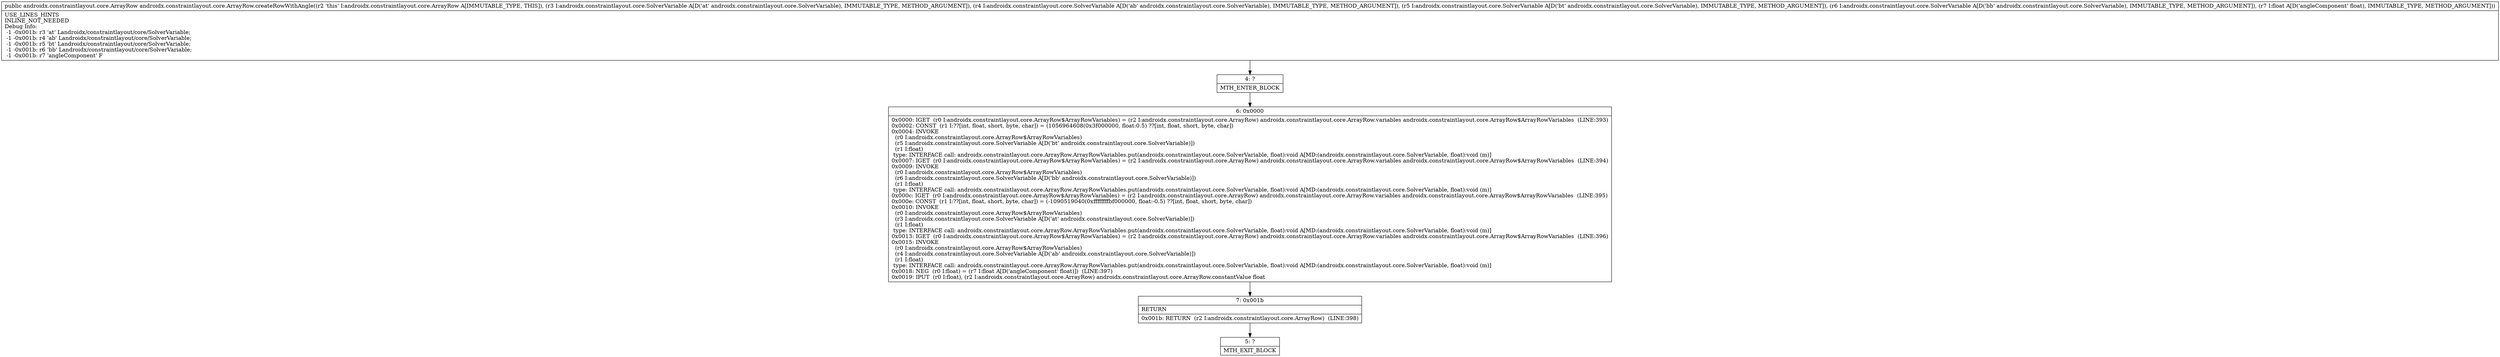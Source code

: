 digraph "CFG forandroidx.constraintlayout.core.ArrayRow.createRowWithAngle(Landroidx\/constraintlayout\/core\/SolverVariable;Landroidx\/constraintlayout\/core\/SolverVariable;Landroidx\/constraintlayout\/core\/SolverVariable;Landroidx\/constraintlayout\/core\/SolverVariable;F)Landroidx\/constraintlayout\/core\/ArrayRow;" {
Node_4 [shape=record,label="{4\:\ ?|MTH_ENTER_BLOCK\l}"];
Node_6 [shape=record,label="{6\:\ 0x0000|0x0000: IGET  (r0 I:androidx.constraintlayout.core.ArrayRow$ArrayRowVariables) = (r2 I:androidx.constraintlayout.core.ArrayRow) androidx.constraintlayout.core.ArrayRow.variables androidx.constraintlayout.core.ArrayRow$ArrayRowVariables  (LINE:393)\l0x0002: CONST  (r1 I:??[int, float, short, byte, char]) = (1056964608(0x3f000000, float:0.5) ??[int, float, short, byte, char]) \l0x0004: INVOKE  \l  (r0 I:androidx.constraintlayout.core.ArrayRow$ArrayRowVariables)\l  (r5 I:androidx.constraintlayout.core.SolverVariable A[D('bt' androidx.constraintlayout.core.SolverVariable)])\l  (r1 I:float)\l type: INTERFACE call: androidx.constraintlayout.core.ArrayRow.ArrayRowVariables.put(androidx.constraintlayout.core.SolverVariable, float):void A[MD:(androidx.constraintlayout.core.SolverVariable, float):void (m)]\l0x0007: IGET  (r0 I:androidx.constraintlayout.core.ArrayRow$ArrayRowVariables) = (r2 I:androidx.constraintlayout.core.ArrayRow) androidx.constraintlayout.core.ArrayRow.variables androidx.constraintlayout.core.ArrayRow$ArrayRowVariables  (LINE:394)\l0x0009: INVOKE  \l  (r0 I:androidx.constraintlayout.core.ArrayRow$ArrayRowVariables)\l  (r6 I:androidx.constraintlayout.core.SolverVariable A[D('bb' androidx.constraintlayout.core.SolverVariable)])\l  (r1 I:float)\l type: INTERFACE call: androidx.constraintlayout.core.ArrayRow.ArrayRowVariables.put(androidx.constraintlayout.core.SolverVariable, float):void A[MD:(androidx.constraintlayout.core.SolverVariable, float):void (m)]\l0x000c: IGET  (r0 I:androidx.constraintlayout.core.ArrayRow$ArrayRowVariables) = (r2 I:androidx.constraintlayout.core.ArrayRow) androidx.constraintlayout.core.ArrayRow.variables androidx.constraintlayout.core.ArrayRow$ArrayRowVariables  (LINE:395)\l0x000e: CONST  (r1 I:??[int, float, short, byte, char]) = (\-1090519040(0xffffffffbf000000, float:\-0.5) ??[int, float, short, byte, char]) \l0x0010: INVOKE  \l  (r0 I:androidx.constraintlayout.core.ArrayRow$ArrayRowVariables)\l  (r3 I:androidx.constraintlayout.core.SolverVariable A[D('at' androidx.constraintlayout.core.SolverVariable)])\l  (r1 I:float)\l type: INTERFACE call: androidx.constraintlayout.core.ArrayRow.ArrayRowVariables.put(androidx.constraintlayout.core.SolverVariable, float):void A[MD:(androidx.constraintlayout.core.SolverVariable, float):void (m)]\l0x0013: IGET  (r0 I:androidx.constraintlayout.core.ArrayRow$ArrayRowVariables) = (r2 I:androidx.constraintlayout.core.ArrayRow) androidx.constraintlayout.core.ArrayRow.variables androidx.constraintlayout.core.ArrayRow$ArrayRowVariables  (LINE:396)\l0x0015: INVOKE  \l  (r0 I:androidx.constraintlayout.core.ArrayRow$ArrayRowVariables)\l  (r4 I:androidx.constraintlayout.core.SolverVariable A[D('ab' androidx.constraintlayout.core.SolverVariable)])\l  (r1 I:float)\l type: INTERFACE call: androidx.constraintlayout.core.ArrayRow.ArrayRowVariables.put(androidx.constraintlayout.core.SolverVariable, float):void A[MD:(androidx.constraintlayout.core.SolverVariable, float):void (m)]\l0x0018: NEG  (r0 I:float) = (r7 I:float A[D('angleComponent' float)])  (LINE:397)\l0x0019: IPUT  (r0 I:float), (r2 I:androidx.constraintlayout.core.ArrayRow) androidx.constraintlayout.core.ArrayRow.constantValue float \l}"];
Node_7 [shape=record,label="{7\:\ 0x001b|RETURN\l|0x001b: RETURN  (r2 I:androidx.constraintlayout.core.ArrayRow)  (LINE:398)\l}"];
Node_5 [shape=record,label="{5\:\ ?|MTH_EXIT_BLOCK\l}"];
MethodNode[shape=record,label="{public androidx.constraintlayout.core.ArrayRow androidx.constraintlayout.core.ArrayRow.createRowWithAngle((r2 'this' I:androidx.constraintlayout.core.ArrayRow A[IMMUTABLE_TYPE, THIS]), (r3 I:androidx.constraintlayout.core.SolverVariable A[D('at' androidx.constraintlayout.core.SolverVariable), IMMUTABLE_TYPE, METHOD_ARGUMENT]), (r4 I:androidx.constraintlayout.core.SolverVariable A[D('ab' androidx.constraintlayout.core.SolverVariable), IMMUTABLE_TYPE, METHOD_ARGUMENT]), (r5 I:androidx.constraintlayout.core.SolverVariable A[D('bt' androidx.constraintlayout.core.SolverVariable), IMMUTABLE_TYPE, METHOD_ARGUMENT]), (r6 I:androidx.constraintlayout.core.SolverVariable A[D('bb' androidx.constraintlayout.core.SolverVariable), IMMUTABLE_TYPE, METHOD_ARGUMENT]), (r7 I:float A[D('angleComponent' float), IMMUTABLE_TYPE, METHOD_ARGUMENT]))  | USE_LINES_HINTS\lINLINE_NOT_NEEDED\lDebug Info:\l  \-1 \-0x001b: r3 'at' Landroidx\/constraintlayout\/core\/SolverVariable;\l  \-1 \-0x001b: r4 'ab' Landroidx\/constraintlayout\/core\/SolverVariable;\l  \-1 \-0x001b: r5 'bt' Landroidx\/constraintlayout\/core\/SolverVariable;\l  \-1 \-0x001b: r6 'bb' Landroidx\/constraintlayout\/core\/SolverVariable;\l  \-1 \-0x001b: r7 'angleComponent' F\l}"];
MethodNode -> Node_4;Node_4 -> Node_6;
Node_6 -> Node_7;
Node_7 -> Node_5;
}

